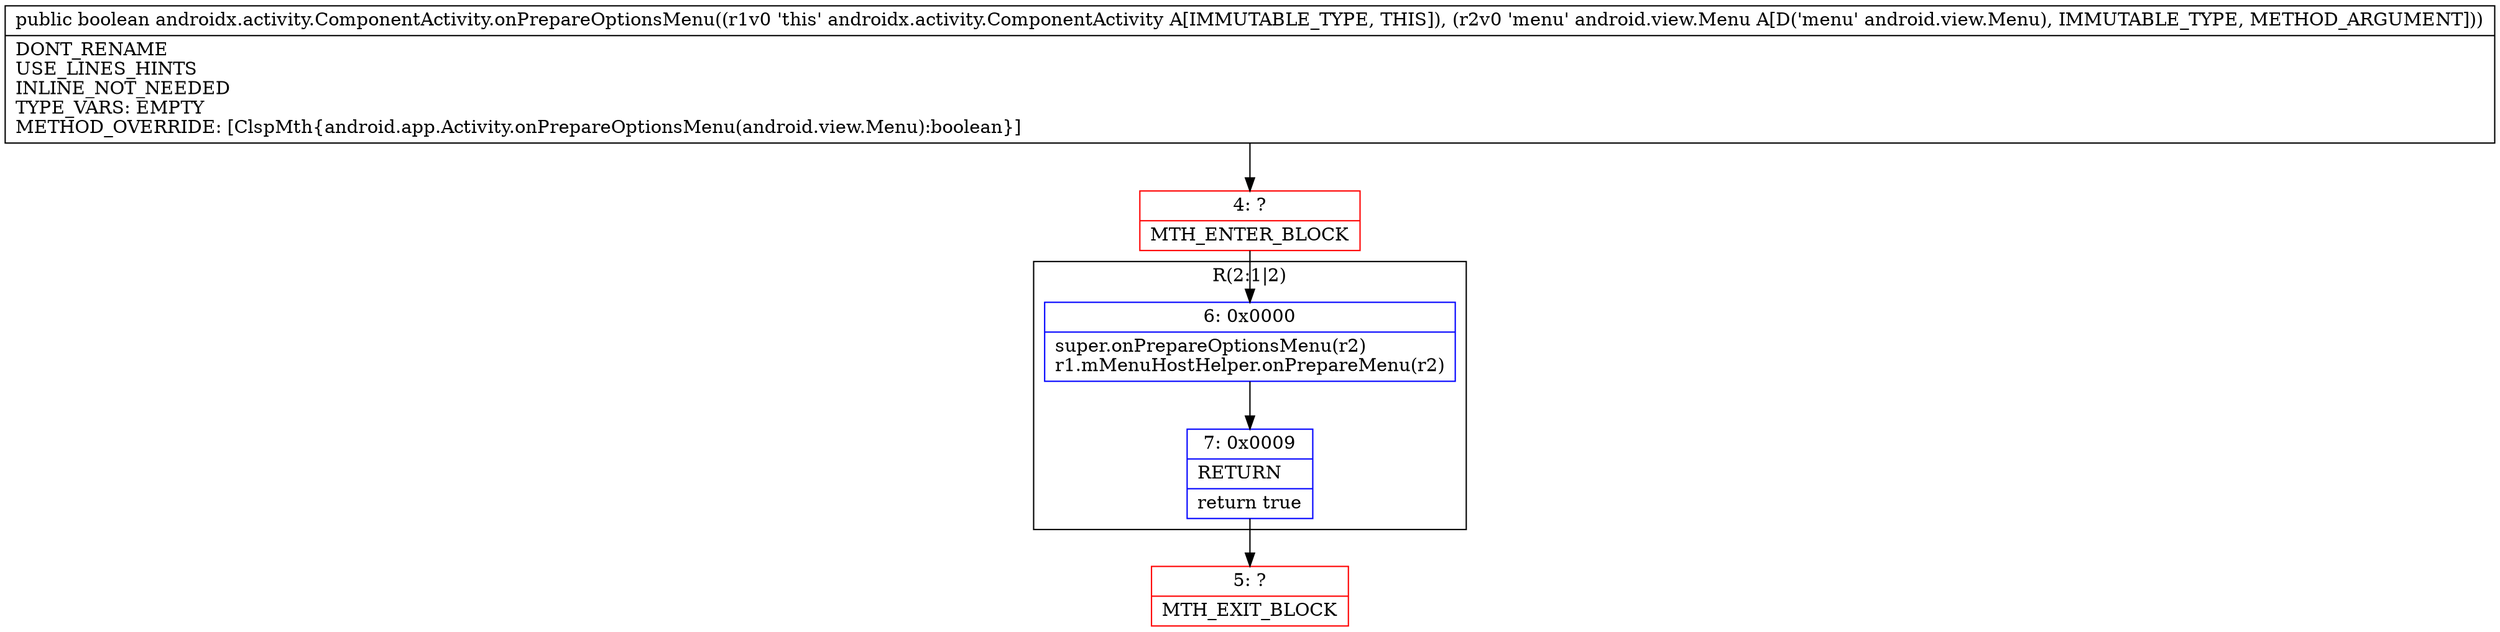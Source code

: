 digraph "CFG forandroidx.activity.ComponentActivity.onPrepareOptionsMenu(Landroid\/view\/Menu;)Z" {
subgraph cluster_Region_1310785588 {
label = "R(2:1|2)";
node [shape=record,color=blue];
Node_6 [shape=record,label="{6\:\ 0x0000|super.onPrepareOptionsMenu(r2)\lr1.mMenuHostHelper.onPrepareMenu(r2)\l}"];
Node_7 [shape=record,label="{7\:\ 0x0009|RETURN\l|return true\l}"];
}
Node_4 [shape=record,color=red,label="{4\:\ ?|MTH_ENTER_BLOCK\l}"];
Node_5 [shape=record,color=red,label="{5\:\ ?|MTH_EXIT_BLOCK\l}"];
MethodNode[shape=record,label="{public boolean androidx.activity.ComponentActivity.onPrepareOptionsMenu((r1v0 'this' androidx.activity.ComponentActivity A[IMMUTABLE_TYPE, THIS]), (r2v0 'menu' android.view.Menu A[D('menu' android.view.Menu), IMMUTABLE_TYPE, METHOD_ARGUMENT]))  | DONT_RENAME\lUSE_LINES_HINTS\lINLINE_NOT_NEEDED\lTYPE_VARS: EMPTY\lMETHOD_OVERRIDE: [ClspMth\{android.app.Activity.onPrepareOptionsMenu(android.view.Menu):boolean\}]\l}"];
MethodNode -> Node_4;Node_6 -> Node_7;
Node_7 -> Node_5;
Node_4 -> Node_6;
}

